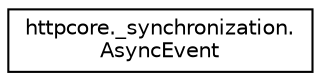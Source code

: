 digraph "Graphical Class Hierarchy"
{
 // LATEX_PDF_SIZE
  edge [fontname="Helvetica",fontsize="10",labelfontname="Helvetica",labelfontsize="10"];
  node [fontname="Helvetica",fontsize="10",shape=record];
  rankdir="LR";
  Node0 [label="httpcore._synchronization.\lAsyncEvent",height=0.2,width=0.4,color="black", fillcolor="white", style="filled",URL="$classhttpcore_1_1__synchronization_1_1AsyncEvent.html",tooltip=" "];
}

